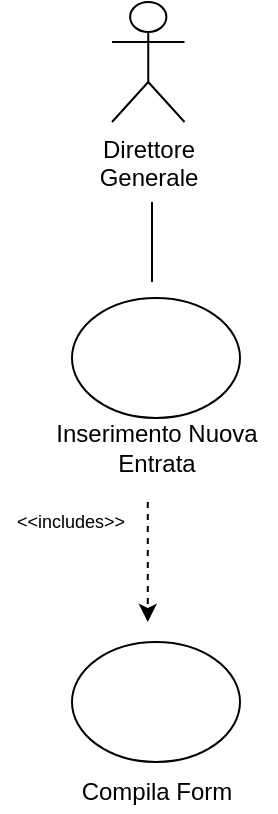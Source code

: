 <mxfile version="13.8.0" type="github"><diagram id="MinIkqWdJQUu2I1J5NV9" name="Pagina-1"><mxGraphModel dx="677" dy="386" grid="1" gridSize="10" guides="1" tooltips="1" connect="1" arrows="1" fold="1" page="1" pageScale="1" pageWidth="827" pageHeight="1169" math="0" shadow="0"><root><mxCell id="0"/><mxCell id="1" parent="0"/><mxCell id="tcaxu0dic5vdcVgfoDfW-1" value="&lt;div&gt;Direttore&lt;/div&gt;&lt;div&gt;Generale&lt;br&gt;&lt;/div&gt;" style="shape=umlActor;verticalLabelPosition=bottom;verticalAlign=top;html=1;outlineConnect=0;" vertex="1" parent="1"><mxGeometry x="400" y="100" width="36.25" height="60" as="geometry"/></mxCell><mxCell id="tcaxu0dic5vdcVgfoDfW-2" value="" style="endArrow=none;html=1;" edge="1" parent="1"><mxGeometry width="50" height="50" relative="1" as="geometry"><mxPoint x="420" y="240" as="sourcePoint"/><mxPoint x="420" y="200" as="targetPoint"/></mxGeometry></mxCell><mxCell id="tcaxu0dic5vdcVgfoDfW-3" value="" style="ellipse;whiteSpace=wrap;html=1;" vertex="1" parent="1"><mxGeometry x="380" y="248" width="84" height="60" as="geometry"/></mxCell><mxCell id="tcaxu0dic5vdcVgfoDfW-4" value="&lt;div&gt;Inserimento Nuova&lt;/div&gt;&lt;div&gt;Entrata&lt;br&gt;&lt;/div&gt;" style="text;html=1;align=center;verticalAlign=middle;resizable=0;points=[];autosize=1;" vertex="1" parent="1"><mxGeometry x="362" y="308" width="120" height="30" as="geometry"/></mxCell><mxCell id="tcaxu0dic5vdcVgfoDfW-5" value="" style="endArrow=classic;html=1;dashed=1;" edge="1" parent="1"><mxGeometry width="50" height="50" relative="1" as="geometry"><mxPoint x="417.89" y="350" as="sourcePoint"/><mxPoint x="417.89" y="410" as="targetPoint"/></mxGeometry></mxCell><mxCell id="tcaxu0dic5vdcVgfoDfW-6" value="&amp;lt;&amp;lt;includes&amp;gt;&amp;gt;" style="text;html=1;align=center;verticalAlign=middle;resizable=0;points=[];autosize=1;fontSize=9;" vertex="1" parent="1"><mxGeometry x="344" y="350" width="70" height="20" as="geometry"/></mxCell><mxCell id="tcaxu0dic5vdcVgfoDfW-8" value="" style="ellipse;whiteSpace=wrap;html=1;" vertex="1" parent="1"><mxGeometry x="380" y="420" width="84" height="60" as="geometry"/></mxCell><mxCell id="tcaxu0dic5vdcVgfoDfW-9" value="Compila Form" style="text;html=1;align=center;verticalAlign=middle;resizable=0;points=[];autosize=1;" vertex="1" parent="1"><mxGeometry x="377" y="485" width="90" height="20" as="geometry"/></mxCell></root></mxGraphModel></diagram></mxfile>